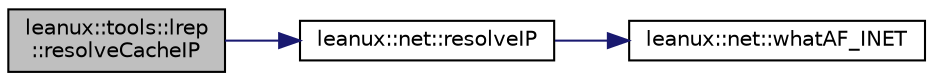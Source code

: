 digraph "leanux::tools::lrep::resolveCacheIP"
{
 // LATEX_PDF_SIZE
  bgcolor="transparent";
  edge [fontname="Helvetica",fontsize="10",labelfontname="Helvetica",labelfontsize="10"];
  node [fontname="Helvetica",fontsize="10",shape=record];
  rankdir="LR";
  Node1 [label="leanux::tools::lrep\l::resolveCacheIP",height=0.2,width=0.4,color="black", fillcolor="grey75", style="filled", fontcolor="black",tooltip="get from cache or DNS request on cache miss"];
  Node1 -> Node2 [color="midnightblue",fontsize="10",style="solid",fontname="Helvetica"];
  Node2 [label="leanux::net::resolveIP",height=0.2,width=0.4,color="black",URL="$namespaceleanux_1_1net.html#a63180a19841a83de5f17eca4c4e055dd",tooltip="Try to resolve an IPv4 or IPv6 address."];
  Node2 -> Node3 [color="midnightblue",fontsize="10",style="solid",fontname="Helvetica"];
  Node3 [label="leanux::net::whatAF_INET",height=0.2,width=0.4,color="black",URL="$namespaceleanux_1_1net.html#a4d819c0ea81827dfcdb02363905d94e9",tooltip="Determine the type of IP address."];
}
